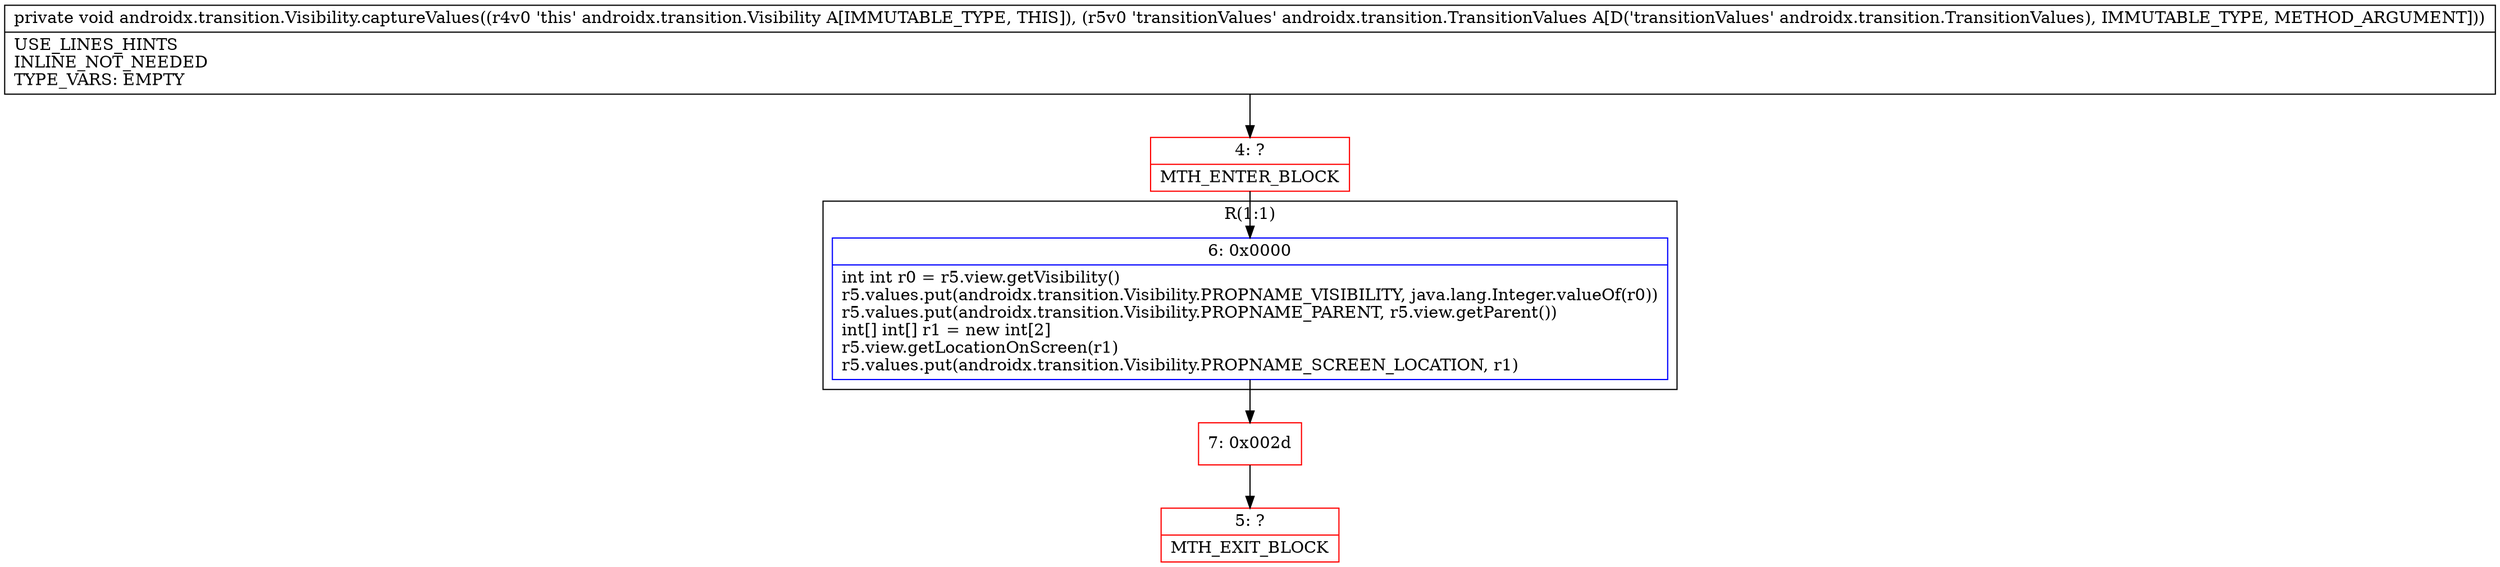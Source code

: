 digraph "CFG forandroidx.transition.Visibility.captureValues(Landroidx\/transition\/TransitionValues;)V" {
subgraph cluster_Region_1057699296 {
label = "R(1:1)";
node [shape=record,color=blue];
Node_6 [shape=record,label="{6\:\ 0x0000|int int r0 = r5.view.getVisibility()\lr5.values.put(androidx.transition.Visibility.PROPNAME_VISIBILITY, java.lang.Integer.valueOf(r0))\lr5.values.put(androidx.transition.Visibility.PROPNAME_PARENT, r5.view.getParent())\lint[] int[] r1 = new int[2]\lr5.view.getLocationOnScreen(r1)\lr5.values.put(androidx.transition.Visibility.PROPNAME_SCREEN_LOCATION, r1)\l}"];
}
Node_4 [shape=record,color=red,label="{4\:\ ?|MTH_ENTER_BLOCK\l}"];
Node_7 [shape=record,color=red,label="{7\:\ 0x002d}"];
Node_5 [shape=record,color=red,label="{5\:\ ?|MTH_EXIT_BLOCK\l}"];
MethodNode[shape=record,label="{private void androidx.transition.Visibility.captureValues((r4v0 'this' androidx.transition.Visibility A[IMMUTABLE_TYPE, THIS]), (r5v0 'transitionValues' androidx.transition.TransitionValues A[D('transitionValues' androidx.transition.TransitionValues), IMMUTABLE_TYPE, METHOD_ARGUMENT]))  | USE_LINES_HINTS\lINLINE_NOT_NEEDED\lTYPE_VARS: EMPTY\l}"];
MethodNode -> Node_4;Node_6 -> Node_7;
Node_4 -> Node_6;
Node_7 -> Node_5;
}

